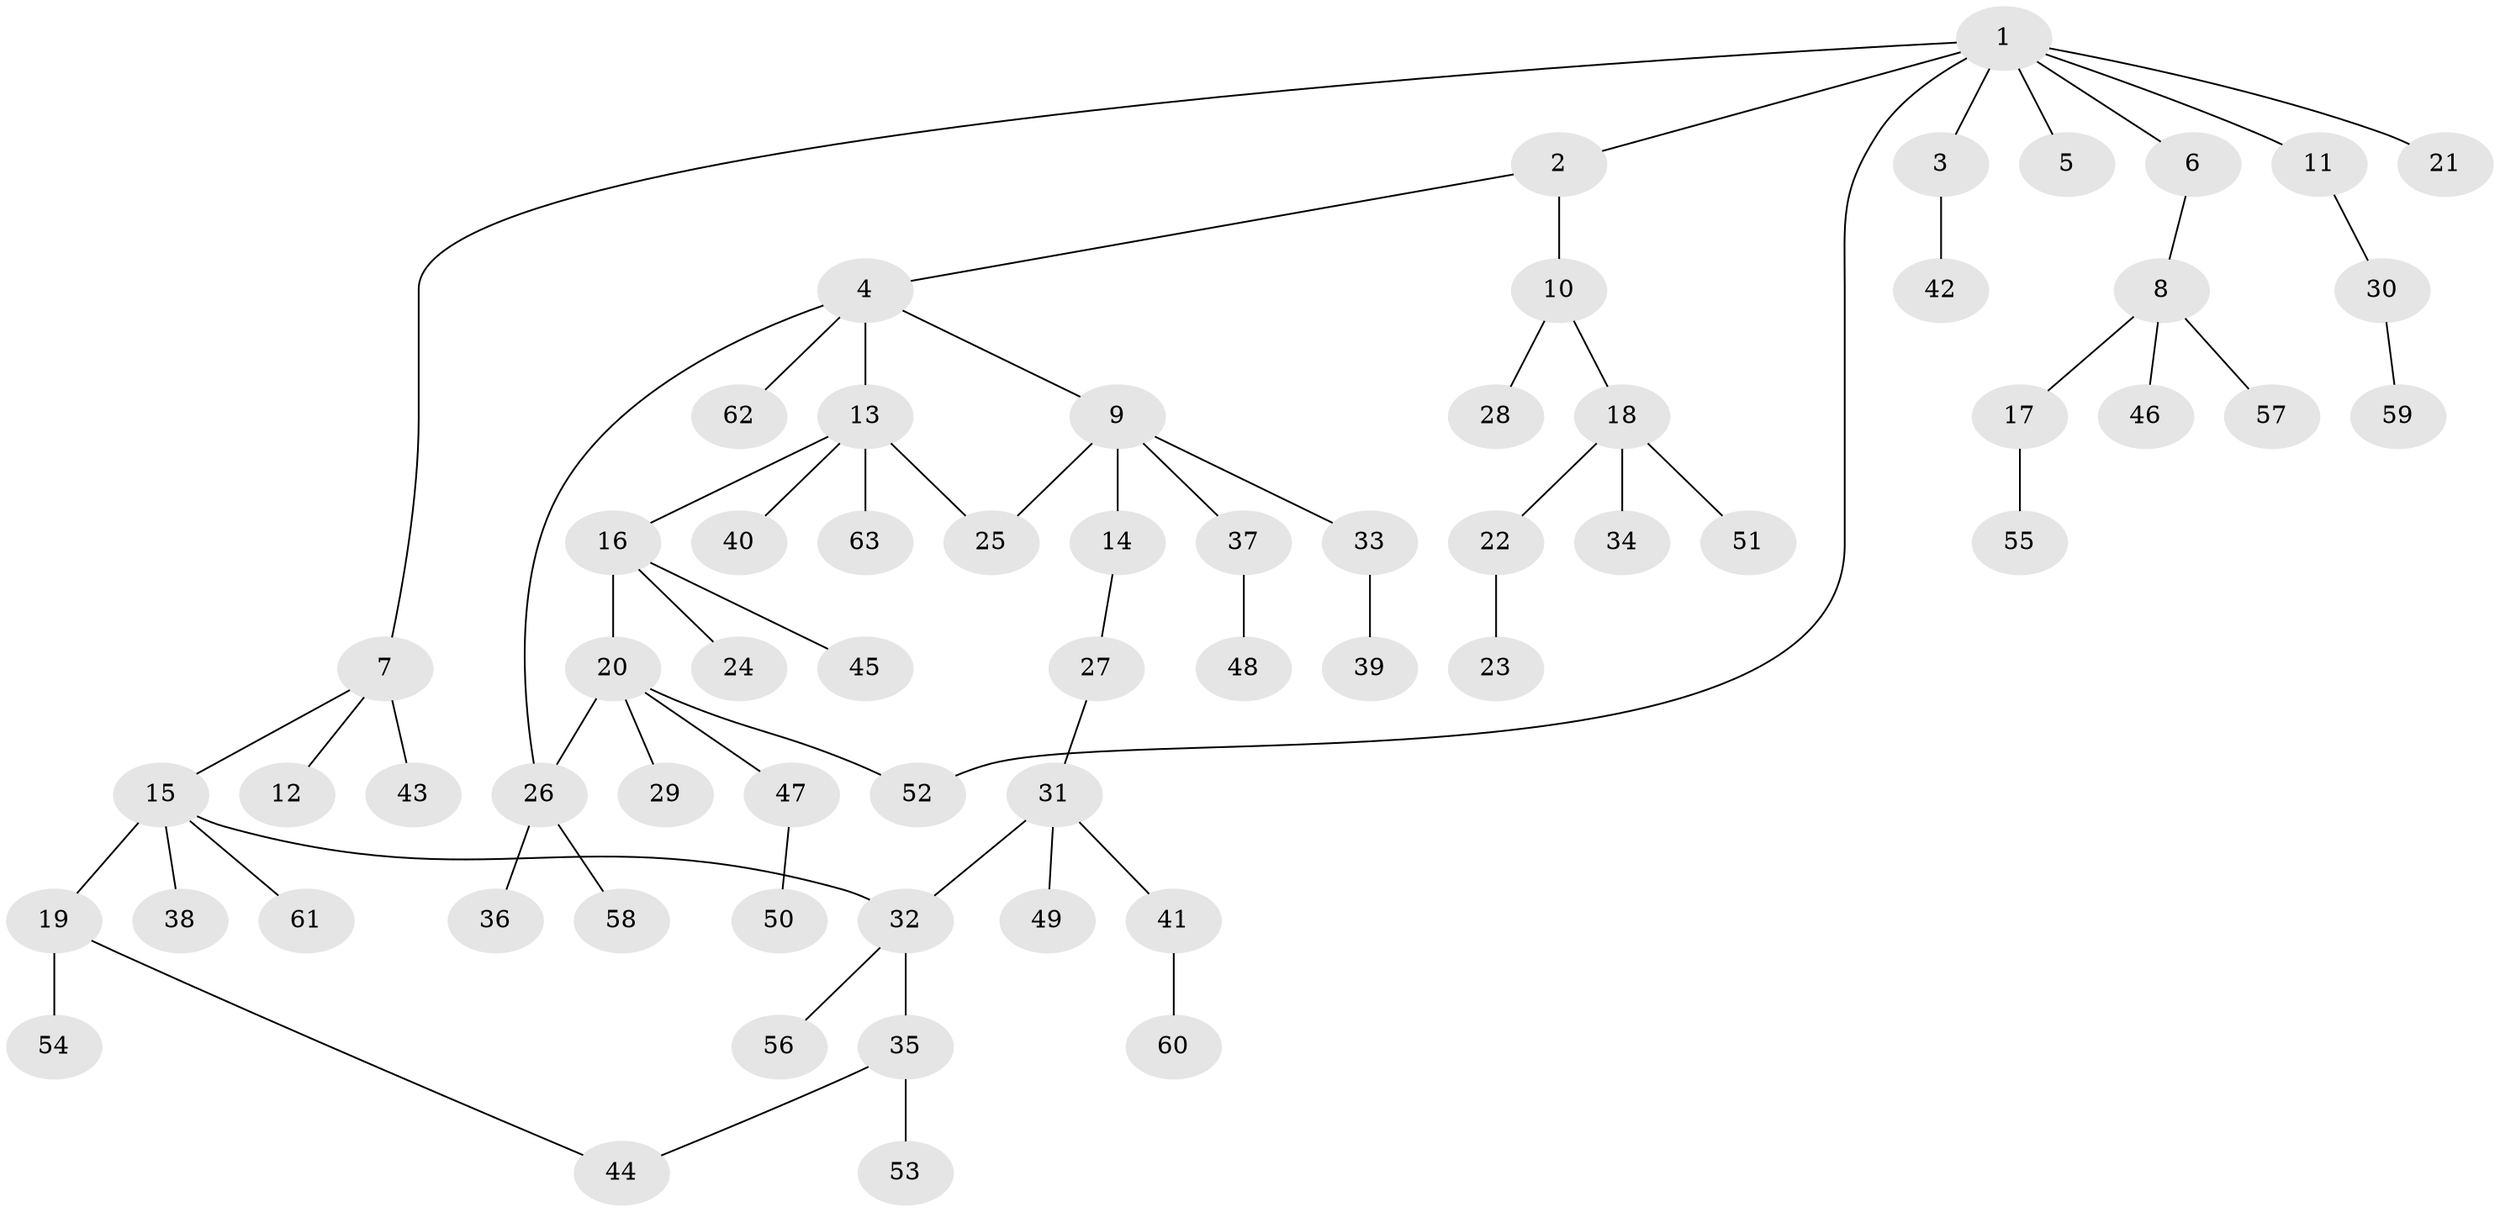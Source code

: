 // Generated by graph-tools (version 1.1) at 2025/10/02/27/25 16:10:51]
// undirected, 63 vertices, 67 edges
graph export_dot {
graph [start="1"]
  node [color=gray90,style=filled];
  1;
  2;
  3;
  4;
  5;
  6;
  7;
  8;
  9;
  10;
  11;
  12;
  13;
  14;
  15;
  16;
  17;
  18;
  19;
  20;
  21;
  22;
  23;
  24;
  25;
  26;
  27;
  28;
  29;
  30;
  31;
  32;
  33;
  34;
  35;
  36;
  37;
  38;
  39;
  40;
  41;
  42;
  43;
  44;
  45;
  46;
  47;
  48;
  49;
  50;
  51;
  52;
  53;
  54;
  55;
  56;
  57;
  58;
  59;
  60;
  61;
  62;
  63;
  1 -- 2;
  1 -- 3;
  1 -- 5;
  1 -- 6;
  1 -- 7;
  1 -- 11;
  1 -- 21;
  1 -- 52;
  2 -- 4;
  2 -- 10;
  3 -- 42;
  4 -- 9;
  4 -- 13;
  4 -- 26;
  4 -- 62;
  6 -- 8;
  7 -- 12;
  7 -- 15;
  7 -- 43;
  8 -- 17;
  8 -- 46;
  8 -- 57;
  9 -- 14;
  9 -- 33;
  9 -- 37;
  9 -- 25;
  10 -- 18;
  10 -- 28;
  11 -- 30;
  13 -- 16;
  13 -- 25;
  13 -- 40;
  13 -- 63;
  14 -- 27;
  15 -- 19;
  15 -- 38;
  15 -- 61;
  15 -- 32;
  16 -- 20;
  16 -- 24;
  16 -- 45;
  17 -- 55;
  18 -- 22;
  18 -- 34;
  18 -- 51;
  19 -- 54;
  19 -- 44;
  20 -- 29;
  20 -- 47;
  20 -- 26;
  20 -- 52;
  22 -- 23;
  26 -- 36;
  26 -- 58;
  27 -- 31;
  30 -- 59;
  31 -- 32;
  31 -- 41;
  31 -- 49;
  32 -- 35;
  32 -- 56;
  33 -- 39;
  35 -- 44;
  35 -- 53;
  37 -- 48;
  41 -- 60;
  47 -- 50;
}

